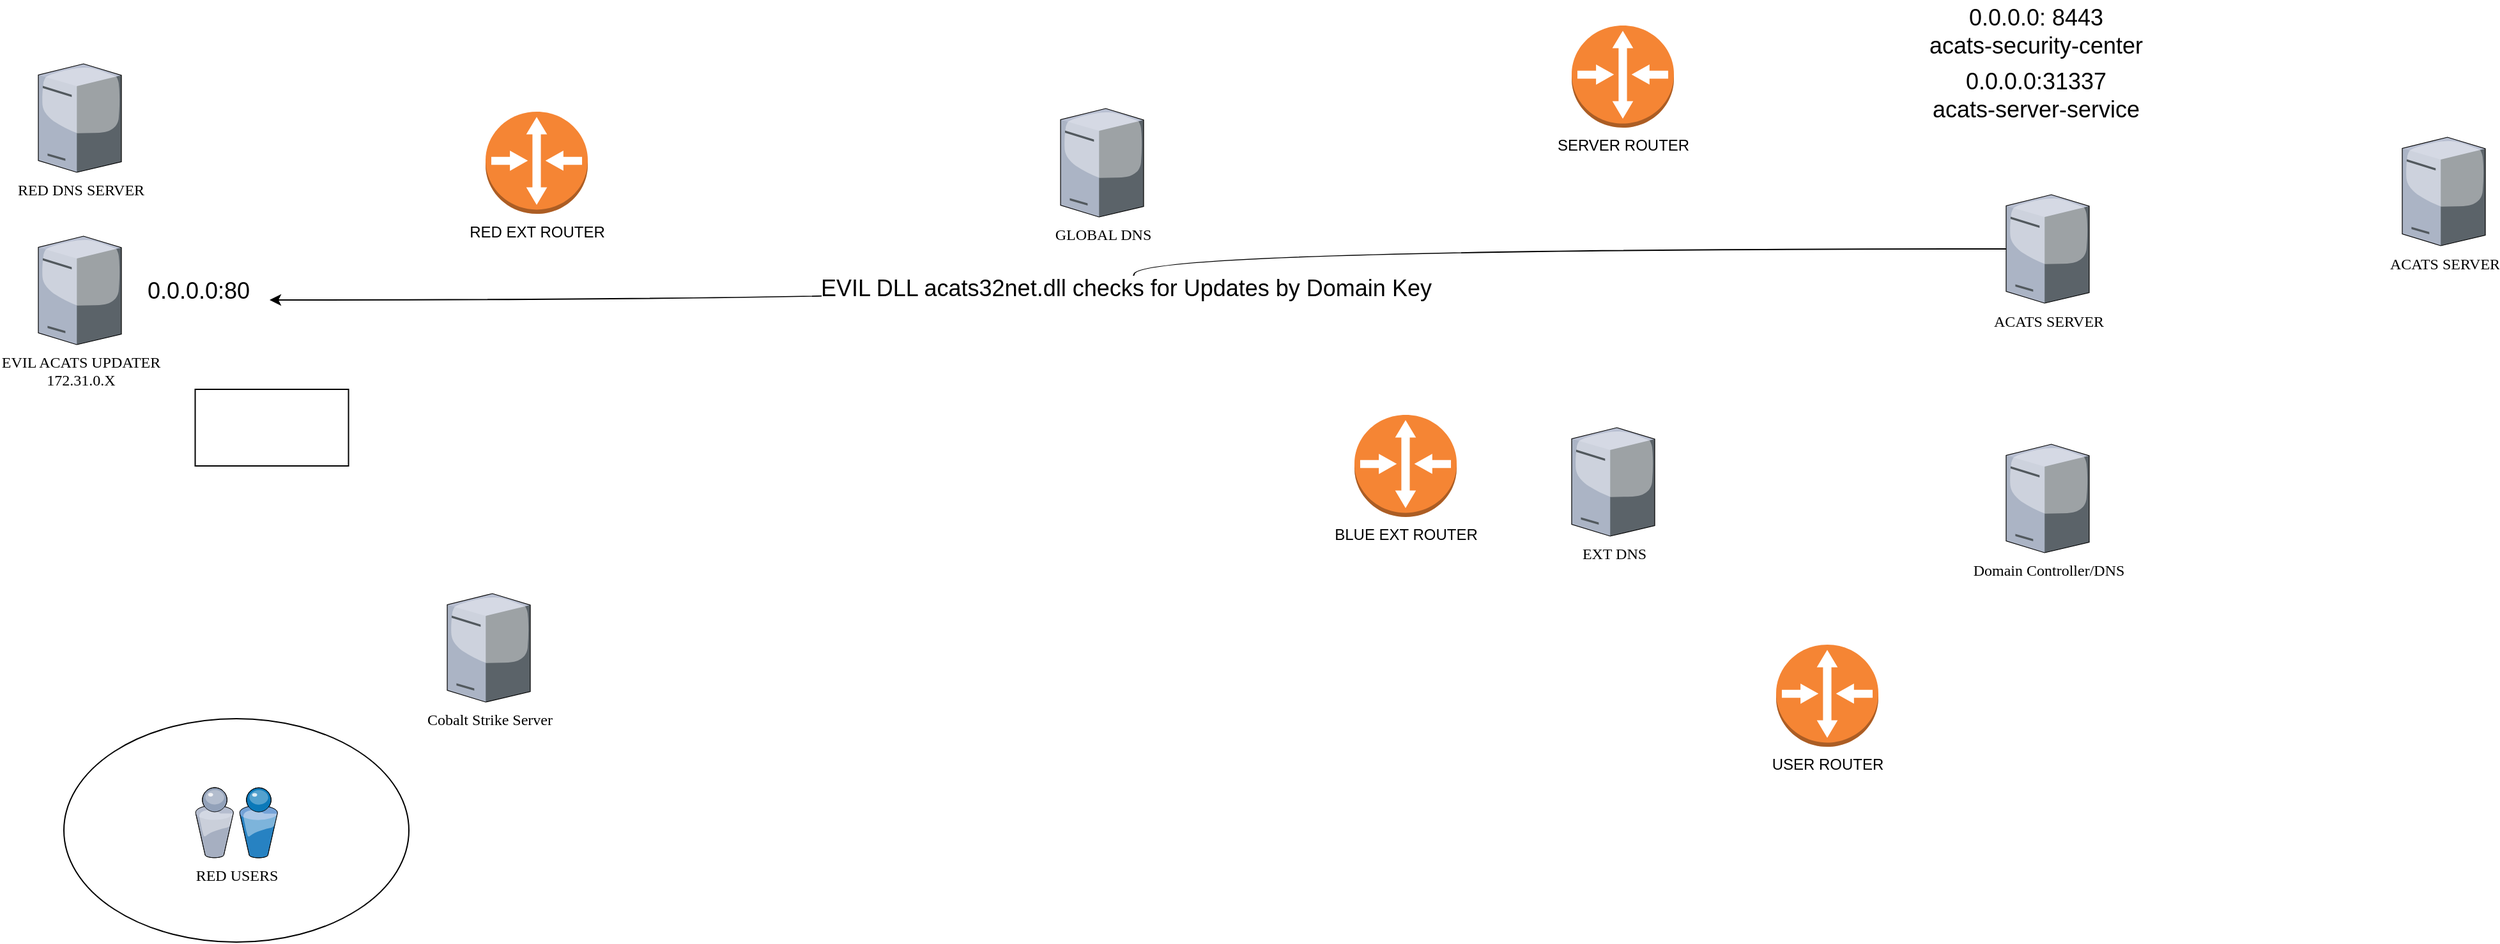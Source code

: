 <mxfile version="18.0.8" type="github">
  <diagram name="Page-1" id="822b0af5-4adb-64df-f703-e8dfc1f81529">
    <mxGraphModel dx="2292" dy="1144" grid="1" gridSize="10" guides="1" tooltips="1" connect="1" arrows="1" fold="1" page="1" pageScale="1" pageWidth="1100" pageHeight="850" background="none" math="0" shadow="0">
      <root>
        <mxCell id="0" />
        <mxCell id="1" parent="0" />
        <mxCell id="7d933b09d9755ecc-13" value="" style="ellipse;whiteSpace=wrap;html=1;rounded=0;shadow=0;comic=0;strokeWidth=1;fontFamily=Verdana;" parent="1" vertex="1">
          <mxGeometry x="100" y="598" width="270" height="175" as="geometry" />
        </mxCell>
        <mxCell id="7d933b09d9755ecc-6" value="RED USERS" style="verticalLabelPosition=bottom;aspect=fixed;html=1;verticalAlign=top;strokeColor=none;shape=mxgraph.citrix.users;rounded=0;shadow=0;comic=0;fontFamily=Verdana;" parent="1" vertex="1">
          <mxGeometry x="202.75" y="652" width="64.5" height="55" as="geometry" />
        </mxCell>
        <mxCell id="7d933b09d9755ecc-9" value="EVIL ACATS UPDATER&lt;br&gt;172.31.0.X" style="verticalLabelPosition=bottom;aspect=fixed;html=1;verticalAlign=top;strokeColor=none;shape=mxgraph.citrix.tower_server;rounded=0;shadow=0;comic=0;fontFamily=Verdana;" parent="1" vertex="1">
          <mxGeometry x="80" y="220" width="65" height="85" as="geometry" />
        </mxCell>
        <mxCell id="7d933b09d9755ecc-21" value="GLOBAL DNS" style="verticalLabelPosition=bottom;aspect=fixed;html=1;verticalAlign=top;strokeColor=none;shape=mxgraph.citrix.tower_server;rounded=0;shadow=0;comic=0;fontFamily=Verdana;" parent="1" vertex="1">
          <mxGeometry x="880" y="120" width="65" height="85" as="geometry" />
        </mxCell>
        <mxCell id="7d933b09d9755ecc-34" value="Cobalt Strike Server&lt;br&gt;" style="verticalLabelPosition=bottom;aspect=fixed;html=1;verticalAlign=top;strokeColor=none;shape=mxgraph.citrix.tower_server;rounded=0;shadow=0;comic=0;fontFamily=Verdana;" parent="1" vertex="1">
          <mxGeometry x="400" y="500" width="65" height="85" as="geometry" />
        </mxCell>
        <mxCell id="7d933b09d9755ecc-38" value="ACATS SERVER" style="verticalLabelPosition=bottom;aspect=fixed;html=1;verticalAlign=top;strokeColor=none;shape=mxgraph.citrix.tower_server;rounded=0;shadow=0;comic=0;fontFamily=Verdana;" parent="1" vertex="1">
          <mxGeometry x="1930" y="142.5" width="65" height="85" as="geometry" />
        </mxCell>
        <mxCell id="PxHm3q9xVwT1R9bie0Qp-2" value="RED EXT ROUTER" style="outlineConnect=0;dashed=0;verticalLabelPosition=bottom;verticalAlign=top;align=center;html=1;shape=mxgraph.aws3.router;fillColor=#F58534;gradientColor=none;" vertex="1" parent="1">
          <mxGeometry x="430" y="122.5" width="80" height="80" as="geometry" />
        </mxCell>
        <mxCell id="PxHm3q9xVwT1R9bie0Qp-3" value="RED DNS SERVER" style="verticalLabelPosition=bottom;aspect=fixed;html=1;verticalAlign=top;strokeColor=none;shape=mxgraph.citrix.tower_server;rounded=0;shadow=0;comic=0;fontFamily=Verdana;" vertex="1" parent="1">
          <mxGeometry x="80" y="85" width="65" height="85" as="geometry" />
        </mxCell>
        <mxCell id="PxHm3q9xVwT1R9bie0Qp-4" value="BLUE EXT ROUTER" style="outlineConnect=0;dashed=0;verticalLabelPosition=bottom;verticalAlign=top;align=center;html=1;shape=mxgraph.aws3.router;fillColor=#F58534;gradientColor=none;" vertex="1" parent="1">
          <mxGeometry x="1110" y="360" width="80" height="80" as="geometry" />
        </mxCell>
        <mxCell id="PxHm3q9xVwT1R9bie0Qp-5" value="SERVER ROUTER" style="outlineConnect=0;dashed=0;verticalLabelPosition=bottom;verticalAlign=top;align=center;html=1;shape=mxgraph.aws3.router;fillColor=#F58534;gradientColor=none;" vertex="1" parent="1">
          <mxGeometry x="1280" y="55" width="80" height="80" as="geometry" />
        </mxCell>
        <mxCell id="PxHm3q9xVwT1R9bie0Qp-6" value="USER ROUTER" style="outlineConnect=0;dashed=0;verticalLabelPosition=bottom;verticalAlign=top;align=center;html=1;shape=mxgraph.aws3.router;fillColor=#F58534;gradientColor=none;" vertex="1" parent="1">
          <mxGeometry x="1440" y="540" width="80" height="80" as="geometry" />
        </mxCell>
        <mxCell id="PxHm3q9xVwT1R9bie0Qp-7" value="EXT DNS" style="verticalLabelPosition=bottom;aspect=fixed;html=1;verticalAlign=top;strokeColor=none;shape=mxgraph.citrix.tower_server;rounded=0;shadow=0;comic=0;fontFamily=Verdana;" vertex="1" parent="1">
          <mxGeometry x="1280" y="370" width="65" height="85" as="geometry" />
        </mxCell>
        <mxCell id="PxHm3q9xVwT1R9bie0Qp-8" value="Domain Controller/DNS" style="verticalLabelPosition=bottom;aspect=fixed;html=1;verticalAlign=top;strokeColor=none;shape=mxgraph.citrix.tower_server;rounded=0;shadow=0;comic=0;fontFamily=Verdana;" vertex="1" parent="1">
          <mxGeometry x="1620" y="383" width="65" height="85" as="geometry" />
        </mxCell>
        <mxCell id="PxHm3q9xVwT1R9bie0Qp-11" value="&lt;font style=&quot;font-size: 18px;&quot;&gt;0.0.0.0:80&lt;/font&gt;" style="text;html=1;align=center;verticalAlign=middle;resizable=0;points=[];autosize=1;strokeColor=none;fillColor=none;" vertex="1" parent="1">
          <mxGeometry x="155" y="252.5" width="100" height="20" as="geometry" />
        </mxCell>
        <mxCell id="PxHm3q9xVwT1R9bie0Qp-13" value="ACATS SERVER" style="verticalLabelPosition=bottom;aspect=fixed;html=1;verticalAlign=top;strokeColor=none;shape=mxgraph.citrix.tower_server;rounded=0;shadow=0;comic=0;fontFamily=Verdana;" vertex="1" parent="1">
          <mxGeometry x="1620" y="187.5" width="65" height="85" as="geometry" />
        </mxCell>
        <mxCell id="PxHm3q9xVwT1R9bie0Qp-14" value="EVIL DLL acats32net.dll checks for Updates by Domain Key" style="endArrow=classic;html=1;rounded=0;fontSize=18;entryX=1.06;entryY=0.875;entryDx=0;entryDy=0;entryPerimeter=0;edgeStyle=orthogonalEdgeStyle;curved=1;" edge="1" parent="1" source="PxHm3q9xVwT1R9bie0Qp-13" target="PxHm3q9xVwT1R9bie0Qp-11">
          <mxGeometry x="0.019" y="-7" width="50" height="50" relative="1" as="geometry">
            <mxPoint x="850" y="430" as="sourcePoint" />
            <mxPoint x="900" y="380" as="targetPoint" />
            <mxPoint as="offset" />
          </mxGeometry>
        </mxCell>
        <mxCell id="PxHm3q9xVwT1R9bie0Qp-15" value="0.0.0.0: 8443&lt;br&gt;acats-security-center" style="text;html=1;align=center;verticalAlign=middle;resizable=0;points=[];autosize=1;strokeColor=none;fillColor=none;fontSize=18;" vertex="1" parent="1">
          <mxGeometry x="1552.5" y="35" width="180" height="50" as="geometry" />
        </mxCell>
        <mxCell id="PxHm3q9xVwT1R9bie0Qp-16" value="0.0.0.0:31337&lt;br&gt;acats-server-service" style="text;html=1;align=center;verticalAlign=middle;resizable=0;points=[];autosize=1;strokeColor=none;fillColor=none;fontSize=18;" vertex="1" parent="1">
          <mxGeometry x="1552.5" y="85" width="180" height="50" as="geometry" />
        </mxCell>
        <mxCell id="PxHm3q9xVwT1R9bie0Qp-17" value="" style="whiteSpace=wrap;html=1;fontSize=18;" vertex="1" parent="1">
          <mxGeometry x="202.75" y="340" width="120" height="60" as="geometry" />
        </mxCell>
      </root>
    </mxGraphModel>
  </diagram>
</mxfile>
